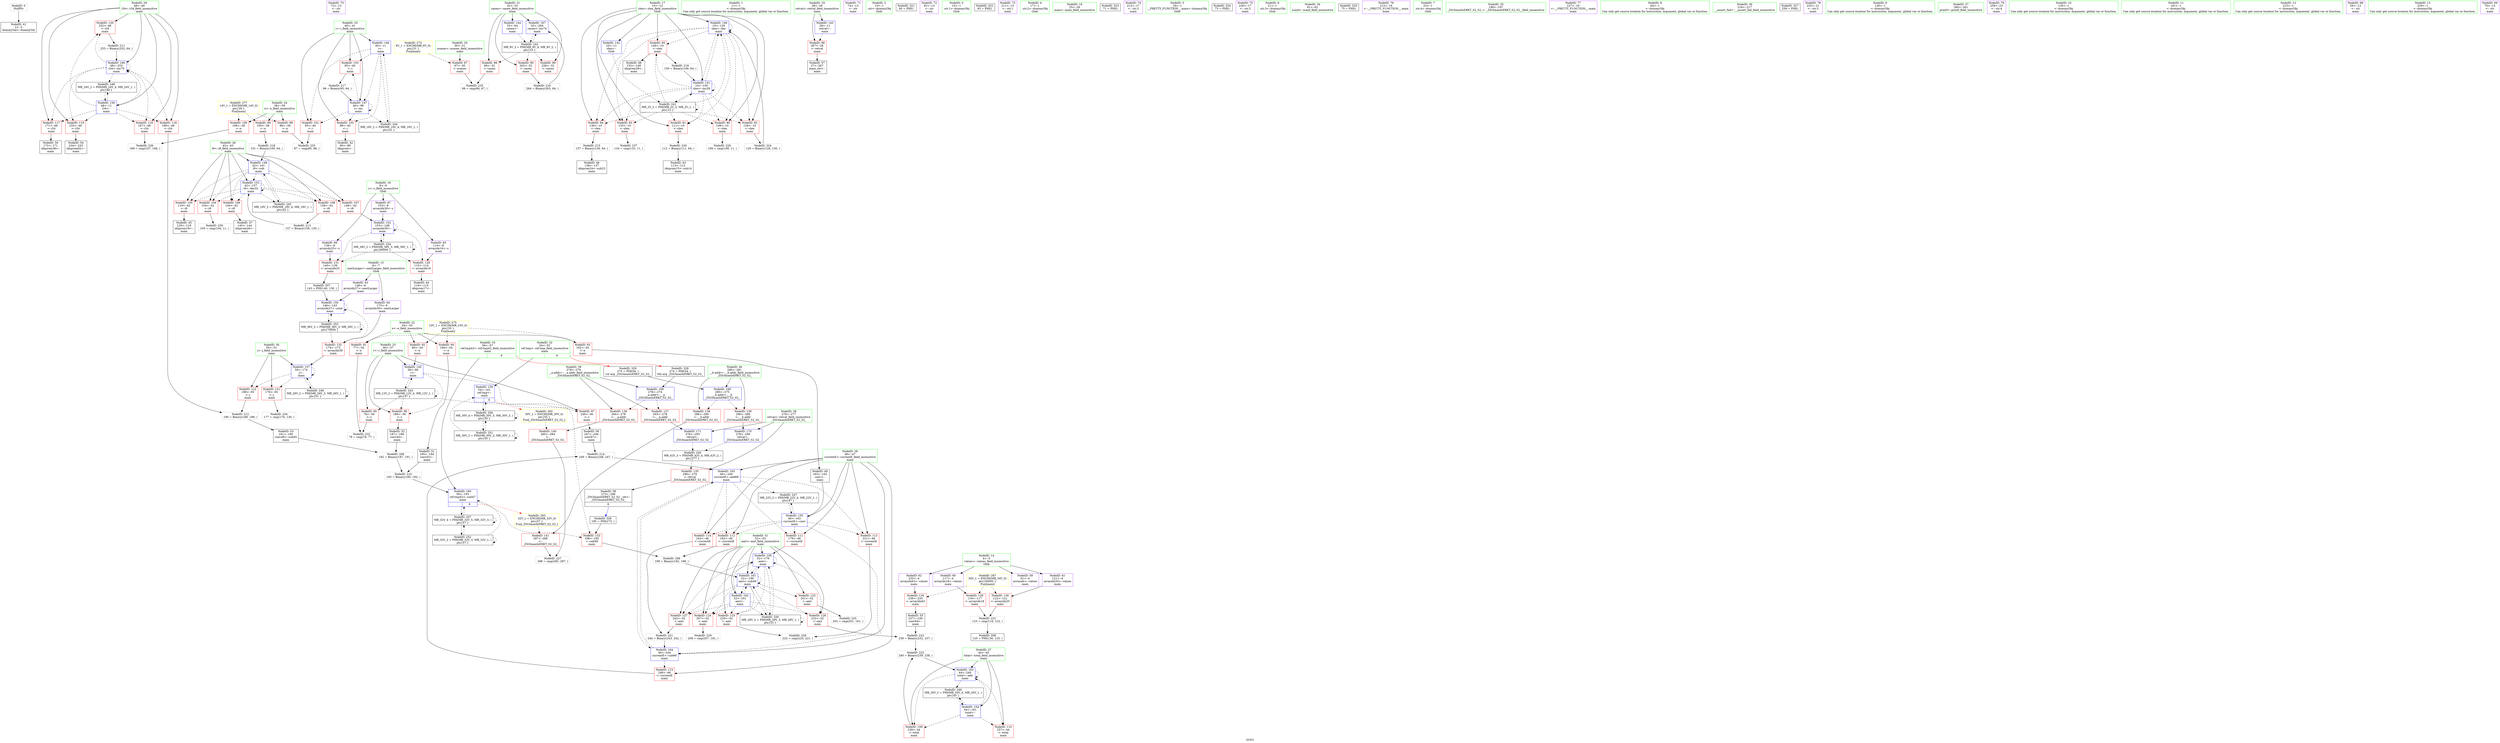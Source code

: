 digraph "SVFG" {
	label="SVFG";

	Node0x55c5173f05b0 [shape=record,color=grey,label="{NodeID: 0\nNullPtr}"];
	Node0x55c5173f05b0 -> Node0x55c517414210[style=solid];
	Node0x55c5174148c0 [shape=record,color=red,label="{NodeID: 97\n246\<--36\n\<--r\nmain\n}"];
	Node0x55c5174148c0 -> Node0x55c517415e90[style=solid];
	Node0x55c5173f3ed0 [shape=record,color=green,label="{NodeID: 14\n4\<--5\nvalues\<--values_field_insensitive\nGlob }"];
	Node0x55c5173f3ed0 -> Node0x55c517416100[style=solid];
	Node0x55c5173f3ed0 -> Node0x55c5174161d0[style=solid];
	Node0x55c5173f3ed0 -> Node0x55c5174162a0[style=solid];
	Node0x55c5173f3ed0 -> Node0x55c517416370[style=solid];
	Node0x55c517436b40 [shape=record,color=yellow,style=double,label="{NodeID: 277\n14V_1 = ENCHI(MR_14V_0)\npts\{39 \}\nFun[main]}"];
	Node0x55c517436b40 -> Node0x55c517414990[style=dashed];
	Node0x55c517436b40 -> Node0x55c517414a60[style=dashed];
	Node0x55c517436b40 -> Node0x55c517414b30[style=dashed];
	Node0x55c517415420 [shape=record,color=red,label="{NodeID: 111\n179\<--46\n\<--currentE\nmain\n}"];
	Node0x55c517415420 -> Node0x55c51741c1c0[style=solid];
	Node0x55c517413790 [shape=record,color=green,label="{NodeID: 28\n46\<--47\ncurrentE\<--currentE_field_insensitive\nmain\n}"];
	Node0x55c517413790 -> Node0x55c517415420[style=solid];
	Node0x55c517413790 -> Node0x55c5174154f0[style=solid];
	Node0x55c517413790 -> Node0x55c5174155c0[style=solid];
	Node0x55c517413790 -> Node0x55c517415690[style=solid];
	Node0x55c517413790 -> Node0x55c517415760[style=solid];
	Node0x55c517413790 -> Node0x55c51741bf50[style=solid];
	Node0x55c517413790 -> Node0x55c51741c6a0[style=solid];
	Node0x55c517413790 -> Node0x55c51741c770[style=solid];
	Node0x55c5174206e0 [shape=record,color=grey,label="{NodeID: 208\n199 = Binary(182, 198, )\n}"];
	Node0x55c5174206e0 -> Node0x55c51741c430[style=solid];
	Node0x55c51741a6c0 [shape=record,color=red,label="{NodeID: 125\n220\<--52\n\<--amt\nmain\n}"];
	Node0x55c51741a6c0 -> Node0x55c5174224e0[style=solid];
	Node0x55c517414310 [shape=record,color=black,label="{NodeID: 42\n90\<--89\nidxprom\<--\nmain\n}"];
	Node0x55c517421be0 [shape=record,color=grey,label="{NodeID: 222\n240 = Binary(239, 238, )\n}"];
	Node0x55c517421be0 -> Node0x55c51741c5d0[style=solid];
	Node0x55c51741b220 [shape=record,color=red,label="{NodeID: 139\n290\<--280\n\<--__b.addr\n_ZSt3maxIxERKT_S2_S2_\n}"];
	Node0x55c51741b220 -> Node0x55c51741cb80[style=solid];
	Node0x55c517415e90 [shape=record,color=black,label="{NodeID: 56\n247\<--246\nconv67\<--\nmain\n}"];
	Node0x55c517415e90 -> Node0x55c517420fe0[style=solid];
	Node0x55c5174230e0 [shape=record,color=grey,label="{NodeID: 236\n169 = cmp(167, 168, )\n}"];
	Node0x55c51741bdb0 [shape=record,color=blue,label="{NodeID: 153\n42\<--157\ni9\<--dec32\nmain\n}"];
	Node0x55c51741bdb0 -> Node0x55c517414e70[style=dashed];
	Node0x55c51741bdb0 -> Node0x55c517414f40[style=dashed];
	Node0x55c51741bdb0 -> Node0x55c517415010[style=dashed];
	Node0x55c51741bdb0 -> Node0x55c5174150e0[style=dashed];
	Node0x55c51741bdb0 -> Node0x55c5174151b0[style=dashed];
	Node0x55c51741bdb0 -> Node0x55c51741bdb0[style=dashed];
	Node0x55c51741bdb0 -> Node0x55c51742d5c0[style=dashed];
	Node0x55c5174169f0 [shape=record,color=purple,label="{NodeID: 70\n72\<--13\n\<--.str\nmain\n}"];
	Node0x55c51742eec0 [shape=record,color=black,label="{NodeID: 250\nMR_28V_2 = PHI(MR_28V_3, MR_28V_1, )\npts\{53 \}\n}"];
	Node0x55c51742eec0 -> Node0x55c51741c1c0[style=dashed];
	Node0x55c51742eec0 -> Node0x55c51741c430[style=dashed];
	Node0x55c51742eec0 -> Node0x55c51742eec0[style=dashed];
	Node0x55c51741c910 [shape=record,color=blue,label="{NodeID: 167\n32\<--264\ncasen\<--inc74\nmain\n}"];
	Node0x55c51741c910 -> Node0x55c51742c6c0[style=dashed];
	Node0x55c517417550 [shape=record,color=red,label="{NodeID: 84\n136\<--10\n\<--slen\nmain\n}"];
	Node0x55c517417550 -> Node0x55c517421160[style=solid];
	Node0x55c5173f34f0 [shape=record,color=green,label="{NodeID: 1\n11\<--1\n\<--dummyObj\nCan only get source location for instruction, argument, global var or function.}"];
	Node0x55c517414990 [shape=record,color=red,label="{NodeID: 98\n86\<--38\n\<--n\nmain\n}"];
	Node0x55c517414990 -> Node0x55c517422c60[style=solid];
	Node0x55c5173f3fd0 [shape=record,color=green,label="{NodeID: 15\n6\<--7\nnextLarger\<--nextLarger_field_insensitive\nGlob }"];
	Node0x55c5173f3fd0 -> Node0x55c517416440[style=solid];
	Node0x55c5173f3fd0 -> Node0x55c517416510[style=solid];
	Node0x55c5174154f0 [shape=record,color=red,label="{NodeID: 112\n182\<--46\n\<--currentE\nmain\n}"];
	Node0x55c5174154f0 -> Node0x55c5174206e0[style=solid];
	Node0x55c517413820 [shape=record,color=green,label="{NodeID: 29\n48\<--49\ni34\<--i34_field_insensitive\nmain\n}"];
	Node0x55c517413820 -> Node0x55c517419f70[style=solid];
	Node0x55c517413820 -> Node0x55c51741a040[style=solid];
	Node0x55c517413820 -> Node0x55c51741a110[style=solid];
	Node0x55c517413820 -> Node0x55c51741a1e0[style=solid];
	Node0x55c517413820 -> Node0x55c51741a2b0[style=solid];
	Node0x55c517413820 -> Node0x55c51741c020[style=solid];
	Node0x55c517413820 -> Node0x55c51741c840[style=solid];
	Node0x55c517437890 [shape=record,color=yellow,style=double,label="{NodeID: 292\n30V_1 = ENCHI(MR_30V_0)\npts\{55 \}\nFun[_ZSt3maxIxERKT_S2_S2_]}"];
	Node0x55c517437890 -> Node0x55c51741b2f0[style=dashed];
	Node0x55c517420860 [shape=record,color=grey,label="{NodeID: 209\n192 = Binary(187, 191, )\n}"];
	Node0x55c517420860 -> Node0x55c5174209e0[style=solid];
	Node0x55c51741a790 [shape=record,color=red,label="{NodeID: 126\n232\<--52\n\<--amt\nmain\n}"];
	Node0x55c51741a790 -> Node0x55c517421d60[style=solid];
	Node0x55c5174143e0 [shape=record,color=black,label="{NodeID: 43\n113\<--112\nidxprom15\<--sub14\nmain\n}"];
	Node0x55c517421d60 [shape=record,color=grey,label="{NodeID: 223\n238 = Binary(232, 237, )\n}"];
	Node0x55c517421d60 -> Node0x55c517421be0[style=solid];
	Node0x55c51741b2f0 [shape=record,color=red,label="{NodeID: 140\n285\<--284\n\<--\n_ZSt3maxIxERKT_S2_S2_\n}"];
	Node0x55c51741b2f0 -> Node0x55c517422360[style=solid];
	Node0x55c517415f60 [shape=record,color=black,label="{NodeID: 57\n27\<--267\nmain_ret\<--\nmain\n}"];
	Node0x55c517423260 [shape=record,color=grey,label="{NodeID: 237\n134 = cmp(133, 11, )\n}"];
	Node0x55c51741be80 [shape=record,color=blue,label="{NodeID: 154\n44\<--161\ntotal\<--\nmain\n}"];
	Node0x55c51741be80 -> Node0x55c517415280[style=dashed];
	Node0x55c51741be80 -> Node0x55c517415350[style=dashed];
	Node0x55c51741be80 -> Node0x55c51741c5d0[style=dashed];
	Node0x55c51741be80 -> Node0x55c51742dac0[style=dashed];
	Node0x55c517416ac0 [shape=record,color=purple,label="{NodeID: 71\n74\<--13\n\<--.str\nmain\n}"];
	Node0x55c51742f3c0 [shape=record,color=black,label="{NodeID: 251\nMR_30V_2 = PHI(MR_30V_3, MR_30V_1, )\npts\{55 \}\n}"];
	Node0x55c51742f3c0 -> Node0x55c51741c290[style=dashed];
	Node0x55c51742f3c0 -> Node0x55c51742f3c0[style=dashed];
	Node0x55c51742f3c0 -> Node0x55c517430cc0[style=dashed];
	Node0x55c51741c9e0 [shape=record,color=blue,label="{NodeID: 168\n278\<--274\n__a.addr\<--__a\n_ZSt3maxIxERKT_S2_S2_\n}"];
	Node0x55c51741c9e0 -> Node0x55c51741afb0[style=dashed];
	Node0x55c51741c9e0 -> Node0x55c51741b080[style=dashed];
	Node0x55c517417620 [shape=record,color=red,label="{NodeID: 85\n149\<--10\n\<--slen\nmain\n}"];
	Node0x55c517417620 -> Node0x55c517415810[style=solid];
	Node0x55c517417620 -> Node0x55c517421760[style=solid];
	Node0x55c5173f54a0 [shape=record,color=green,label="{NodeID: 2\n13\<--1\n.str\<--dummyObj\nGlob }"];
	Node0x55c517414a60 [shape=record,color=red,label="{NodeID: 99\n100\<--38\n\<--n\nmain\n}"];
	Node0x55c517414a60 -> Node0x55c5174215e0[style=solid];
	Node0x55c5173f40d0 [shape=record,color=green,label="{NodeID: 16\n8\<--9\ns\<--s_field_insensitive\nGlob }"];
	Node0x55c5173f40d0 -> Node0x55c5174165e0[style=solid];
	Node0x55c5173f40d0 -> Node0x55c5174166b0[style=solid];
	Node0x55c5173f40d0 -> Node0x55c517416780[style=solid];
	Node0x55c5174155c0 [shape=record,color=red,label="{NodeID: 113\n221\<--46\n\<--currentE\nmain\n}"];
	Node0x55c5174155c0 -> Node0x55c5174224e0[style=solid];
	Node0x55c5174138f0 [shape=record,color=green,label="{NodeID: 30\n50\<--51\nj\<--j_field_insensitive\nmain\n}"];
	Node0x55c5174138f0 -> Node0x55c51741a380[style=solid];
	Node0x55c5174138f0 -> Node0x55c51741a450[style=solid];
	Node0x55c5174138f0 -> Node0x55c51741c0f0[style=solid];
	Node0x55c517437970 [shape=record,color=yellow,style=double,label="{NodeID: 293\n32V_1 = ENCHI(MR_32V_0)\npts\{57 \}\nFun[_ZSt3maxIxERKT_S2_S2_]}"];
	Node0x55c517437970 -> Node0x55c51741b3c0[style=dashed];
	Node0x55c5174209e0 [shape=record,color=grey,label="{NodeID: 210\n193 = Binary(185, 192, )\n}"];
	Node0x55c5174209e0 -> Node0x55c51741c360[style=solid];
	Node0x55c51741a860 [shape=record,color=red,label="{NodeID: 127\n242\<--52\n\<--amt\nmain\n}"];
	Node0x55c51741a860 -> Node0x55c517421a60[style=solid];
	Node0x55c5174144b0 [shape=record,color=black,label="{NodeID: 44\n116\<--115\nidxprom17\<--\nmain\n}"];
	Node0x55c517421ee0 [shape=record,color=grey,label="{NodeID: 224\n129 = Binary(128, 130, )\n}"];
	Node0x55c517421ee0 -> Node0x55c51741ba70[style=solid];
	Node0x55c51741b3c0 [shape=record,color=red,label="{NodeID: 141\n287\<--286\n\<--\n_ZSt3maxIxERKT_S2_S2_\n}"];
	Node0x55c51741b3c0 -> Node0x55c517422360[style=solid];
	Node0x55c517416030 [shape=record,color=black,label="{NodeID: 58\n273\<--296\n_ZSt3maxIxERKT_S2_S2__ret\<--\n_ZSt3maxIxERKT_S2_S2_\n|{<s0>6}}"];
	Node0x55c517416030:s0 -> Node0x55c517447eb0[style=solid,color=blue];
	Node0x55c5174479b0 [shape=record,color=black,label="{NodeID: 321\n60 = PHI()\n}"];
	Node0x55c51741bf50 [shape=record,color=blue,label="{NodeID: 155\n46\<--163\ncurrentE\<--conv\nmain\n}"];
	Node0x55c51741bf50 -> Node0x55c517415420[style=dashed];
	Node0x55c51741bf50 -> Node0x55c5174154f0[style=dashed];
	Node0x55c51741bf50 -> Node0x55c5174155c0[style=dashed];
	Node0x55c51741bf50 -> Node0x55c517415690[style=dashed];
	Node0x55c51741bf50 -> Node0x55c51741c6a0[style=dashed];
	Node0x55c51741bf50 -> Node0x55c51742dfc0[style=dashed];
	Node0x55c517416b90 [shape=record,color=purple,label="{NodeID: 72\n92\<--13\n\<--.str\nmain\n}"];
	Node0x55c51742f8c0 [shape=record,color=black,label="{NodeID: 252\nMR_32V_2 = PHI(MR_32V_3, MR_32V_1, )\npts\{57 \}\n}"];
	Node0x55c51742f8c0 -> Node0x55c51741c360[style=dashed];
	Node0x55c51742f8c0 -> Node0x55c51742f8c0[style=dashed];
	Node0x55c51742f8c0 -> Node0x55c5174319d0[style=dashed];
	Node0x55c51741cab0 [shape=record,color=blue,label="{NodeID: 169\n280\<--275\n__b.addr\<--__b\n_ZSt3maxIxERKT_S2_S2_\n}"];
	Node0x55c51741cab0 -> Node0x55c51741b150[style=dashed];
	Node0x55c51741cab0 -> Node0x55c51741b220[style=dashed];
	Node0x55c5174176f0 [shape=record,color=red,label="{NodeID: 86\n267\<--28\n\<--retval\nmain\n}"];
	Node0x55c5174176f0 -> Node0x55c517415f60[style=solid];
	Node0x55c5173f0cd0 [shape=record,color=green,label="{NodeID: 3\n15\<--1\n.str.1\<--dummyObj\nGlob }"];
	Node0x55c517414b30 [shape=record,color=red,label="{NodeID: 100\n168\<--38\n\<--n\nmain\n}"];
	Node0x55c517414b30 -> Node0x55c5174230e0[style=solid];
	Node0x55c5173f50e0 [shape=record,color=green,label="{NodeID: 17\n10\<--12\nslen\<--slen_field_insensitive\nGlob }"];
	Node0x55c5173f50e0 -> Node0x55c517417210[style=solid];
	Node0x55c5173f50e0 -> Node0x55c5174172e0[style=solid];
	Node0x55c5173f50e0 -> Node0x55c5174173b0[style=solid];
	Node0x55c5173f50e0 -> Node0x55c517417480[style=solid];
	Node0x55c5173f50e0 -> Node0x55c517417550[style=solid];
	Node0x55c5173f50e0 -> Node0x55c517417620[style=solid];
	Node0x55c5173f50e0 -> Node0x55c51741b490[style=solid];
	Node0x55c5173f50e0 -> Node0x55c51741ba70[style=solid];
	Node0x55c5173f50e0 -> Node0x55c51741bc10[style=solid];
	Node0x55c517415690 [shape=record,color=red,label="{NodeID: 114\n243\<--46\n\<--currentE\nmain\n}"];
	Node0x55c517415690 -> Node0x55c517421a60[style=solid];
	Node0x55c5174139c0 [shape=record,color=green,label="{NodeID: 31\n52\<--53\namt\<--amt_field_insensitive\nmain\n}"];
	Node0x55c5174139c0 -> Node0x55c51741a520[style=solid];
	Node0x55c5174139c0 -> Node0x55c51741a5f0[style=solid];
	Node0x55c5174139c0 -> Node0x55c51741a6c0[style=solid];
	Node0x55c5174139c0 -> Node0x55c51741a790[style=solid];
	Node0x55c5174139c0 -> Node0x55c51741a860[style=solid];
	Node0x55c5174139c0 -> Node0x55c51741c1c0[style=solid];
	Node0x55c5174139c0 -> Node0x55c51741c430[style=solid];
	Node0x55c5174139c0 -> Node0x55c51741c500[style=solid];
	Node0x55c517420b60 [shape=record,color=grey,label="{NodeID: 211\n253 = Binary(252, 64, )\n}"];
	Node0x55c517420b60 -> Node0x55c51741c840[style=solid];
	Node0x55c51741a930 [shape=record,color=red,label="{NodeID: 128\n115\<--114\n\<--arrayidx16\nmain\n}"];
	Node0x55c51741a930 -> Node0x55c5174144b0[style=solid];
	Node0x55c517414580 [shape=record,color=black,label="{NodeID: 45\n120\<--119\nidxprom19\<--\nmain\n}"];
	Node0x55c517422060 [shape=record,color=grey,label="{NodeID: 225\n202 = cmp(201, 161, )\n}"];
	Node0x55c51741b490 [shape=record,color=blue,label="{NodeID: 142\n10\<--11\nslen\<--\nGlob }"];
	Node0x55c51741b490 -> Node0x55c51742c1c0[style=dashed];
	Node0x55c517416100 [shape=record,color=purple,label="{NodeID: 59\n91\<--4\narrayidx\<--values\nmain\n}"];
	Node0x55c517447ab0 [shape=record,color=black,label="{NodeID: 322\n93 = PHI()\n}"];
	Node0x55c51741c020 [shape=record,color=blue,label="{NodeID: 156\n48\<--11\ni34\<--\nmain\n}"];
	Node0x55c51741c020 -> Node0x55c517419f70[style=dashed];
	Node0x55c51741c020 -> Node0x55c51741a040[style=dashed];
	Node0x55c51741c020 -> Node0x55c51741a110[style=dashed];
	Node0x55c51741c020 -> Node0x55c51741a1e0[style=dashed];
	Node0x55c51741c020 -> Node0x55c51741a2b0[style=dashed];
	Node0x55c51741c020 -> Node0x55c51741c840[style=dashed];
	Node0x55c51741c020 -> Node0x55c51742e4c0[style=dashed];
	Node0x55c517416c60 [shape=record,color=purple,label="{NodeID: 73\n211\<--15\n\<--.str.1\nmain\n}"];
	Node0x55c51742fdc0 [shape=record,color=black,label="{NodeID: 253\nMR_36V_2 = PHI(MR_36V_3, MR_36V_1, )\npts\{70000 \}\n}"];
	Node0x55c51742fdc0 -> Node0x55c51741ac70[style=dashed];
	Node0x55c51742fdc0 -> Node0x55c51741bb40[style=dashed];
	Node0x55c51742fdc0 -> Node0x55c51742fdc0[style=dashed];
	Node0x55c51741cb80 [shape=record,color=blue,label="{NodeID: 170\n276\<--290\nretval\<--\n_ZSt3maxIxERKT_S2_S2_\n}"];
	Node0x55c51741cb80 -> Node0x55c51742bcc0[style=dashed];
	Node0x55c5174177c0 [shape=record,color=red,label="{NodeID: 87\n67\<--30\n\<--ncases\nmain\n}"];
	Node0x55c5174177c0 -> Node0x55c517422f60[style=solid];
	Node0x55c5173f0d60 [shape=record,color=green,label="{NodeID: 4\n17\<--1\n.str.2\<--dummyObj\nGlob }"];
	Node0x55c517414c00 [shape=record,color=red,label="{NodeID: 101\n85\<--40\n\<--i\nmain\n}"];
	Node0x55c517414c00 -> Node0x55c517422c60[style=solid];
	Node0x55c5173f51e0 [shape=record,color=green,label="{NodeID: 18\n25\<--26\nmain\<--main_field_insensitive\n}"];
	Node0x55c517415760 [shape=record,color=red,label="{NodeID: 115\n248\<--46\n\<--currentE\nmain\n}"];
	Node0x55c517415760 -> Node0x55c517420fe0[style=solid];
	Node0x55c517413a90 [shape=record,color=green,label="{NodeID: 32\n54\<--55\nref.tmp\<--ref.tmp_field_insensitive\nmain\n|{|<s1>6}}"];
	Node0x55c517413a90 -> Node0x55c51741c290[style=solid];
	Node0x55c517413a90:s1 -> Node0x55c517448170[style=solid,color=red];
	Node0x55c517420ce0 [shape=record,color=grey,label="{NodeID: 212\n190 = Binary(188, 189, )\n}"];
	Node0x55c517420ce0 -> Node0x55c517415c20[style=solid];
	Node0x55c51741aa00 [shape=record,color=red,label="{NodeID: 129\n118\<--117\n\<--arrayidx18\nmain\n}"];
	Node0x55c51741aa00 -> Node0x55c517422960[style=solid];
	Node0x55c517414650 [shape=record,color=black,label="{NodeID: 46\n138\<--137\nidxprom24\<--sub23\nmain\n}"];
	Node0x55c5174221e0 [shape=record,color=grey,label="{NodeID: 226\n109 = cmp(108, 11, )\n}"];
	Node0x55c51741b590 [shape=record,color=blue,label="{NodeID: 143\n28\<--11\nretval\<--\nmain\n}"];
	Node0x55c51741b590 -> Node0x55c5174176f0[style=dashed];
	Node0x55c5174161d0 [shape=record,color=purple,label="{NodeID: 60\n117\<--4\narrayidx18\<--values\nmain\n}"];
	Node0x55c5174161d0 -> Node0x55c51741aa00[style=solid];
	Node0x55c517447bb0 [shape=record,color=black,label="{NodeID: 323\n71 = PHI()\n}"];
	Node0x55c51742bcc0 [shape=record,color=black,label="{NodeID: 240\nMR_42V_3 = PHI(MR_42V_4, MR_42V_2, )\npts\{277 \}\n}"];
	Node0x55c51742bcc0 -> Node0x55c51741aee0[style=dashed];
	Node0x55c51741c0f0 [shape=record,color=blue,label="{NodeID: 157\n50\<--174\nj\<--\nmain\n}"];
	Node0x55c51741c0f0 -> Node0x55c51741a380[style=dashed];
	Node0x55c51741c0f0 -> Node0x55c51741a450[style=dashed];
	Node0x55c51741c0f0 -> Node0x55c51741c0f0[style=dashed];
	Node0x55c51741c0f0 -> Node0x55c51742e9c0[style=dashed];
	Node0x55c517416d30 [shape=record,color=purple,label="{NodeID: 74\n212\<--17\n\<--.str.2\nmain\n}"];
	Node0x55c5174302c0 [shape=record,color=black,label="{NodeID: 254\nMR_38V_2 = PHI(MR_38V_3, MR_38V_1, )\npts\{90000 \}\n}"];
	Node0x55c5174302c0 -> Node0x55c51741a930[style=dashed];
	Node0x55c5174302c0 -> Node0x55c51741aba0[style=dashed];
	Node0x55c5174302c0 -> Node0x55c51741bce0[style=dashed];
	Node0x55c5174302c0 -> Node0x55c5174302c0[style=dashed];
	Node0x55c51741cc50 [shape=record,color=blue,label="{NodeID: 171\n276\<--293\nretval\<--\n_ZSt3maxIxERKT_S2_S2_\n}"];
	Node0x55c51741cc50 -> Node0x55c51742bcc0[style=dashed];
	Node0x55c517417890 [shape=record,color=red,label="{NodeID: 88\n66\<--32\n\<--casen\nmain\n}"];
	Node0x55c517417890 -> Node0x55c517422f60[style=solid];
	Node0x55c5173f0df0 [shape=record,color=green,label="{NodeID: 5\n19\<--1\n__PRETTY_FUNCTION__.main\<--dummyObj\nGlob }"];
	Node0x55c517414cd0 [shape=record,color=red,label="{NodeID: 102\n89\<--40\n\<--i\nmain\n}"];
	Node0x55c517414cd0 -> Node0x55c517414310[style=solid];
	Node0x55c5173f52e0 [shape=record,color=green,label="{NodeID: 19\n28\<--29\nretval\<--retval_field_insensitive\nmain\n}"];
	Node0x55c5173f52e0 -> Node0x55c5174176f0[style=solid];
	Node0x55c5173f52e0 -> Node0x55c51741b590[style=solid];
	Node0x55c517419f70 [shape=record,color=red,label="{NodeID: 116\n167\<--48\n\<--i34\nmain\n}"];
	Node0x55c517419f70 -> Node0x55c5174230e0[style=solid];
	Node0x55c517413b60 [shape=record,color=green,label="{NodeID: 33\n56\<--57\nref.tmp42\<--ref.tmp42_field_insensitive\nmain\n|{|<s1>6}}"];
	Node0x55c517413b60 -> Node0x55c51741c360[style=solid];
	Node0x55c517413b60:s1 -> Node0x55c5174482a0[style=solid,color=red];
	Node0x55c517420e60 [shape=record,color=grey,label="{NodeID: 213\n157 = Binary(156, 130, )\n}"];
	Node0x55c517420e60 -> Node0x55c51741bdb0[style=solid];
	Node0x55c51741aad0 [shape=record,color=red,label="{NodeID: 130\n122\<--121\n\<--arrayidx20\nmain\n}"];
	Node0x55c51741aad0 -> Node0x55c517422960[style=solid];
	Node0x55c517414720 [shape=record,color=black,label="{NodeID: 47\n145\<--144\nidxprom26\<--\nmain\n}"];
	Node0x55c517422360 [shape=record,color=grey,label="{NodeID: 227\n288 = cmp(285, 287, )\n}"];
	Node0x55c51741b660 [shape=record,color=blue,label="{NodeID: 144\n32\<--64\ncasen\<--\nmain\n}"];
	Node0x55c51741b660 -> Node0x55c51742c6c0[style=dashed];
	Node0x55c5174162a0 [shape=record,color=purple,label="{NodeID: 61\n121\<--4\narrayidx20\<--values\nmain\n}"];
	Node0x55c5174162a0 -> Node0x55c51741aad0[style=solid];
	Node0x55c517447cb0 [shape=record,color=black,label="{NodeID: 324\n73 = PHI()\n}"];
	Node0x55c51742c1c0 [shape=record,color=black,label="{NodeID: 241\nMR_2V_2 = PHI(MR_2V_3, MR_2V_1, )\npts\{12 \}\n}"];
	Node0x55c51742c1c0 -> Node0x55c517417210[style=dashed];
	Node0x55c51742c1c0 -> Node0x55c5174172e0[style=dashed];
	Node0x55c51742c1c0 -> Node0x55c5174173b0[style=dashed];
	Node0x55c51742c1c0 -> Node0x55c517417480[style=dashed];
	Node0x55c51742c1c0 -> Node0x55c517417550[style=dashed];
	Node0x55c51742c1c0 -> Node0x55c517417620[style=dashed];
	Node0x55c51742c1c0 -> Node0x55c51741ba70[style=dashed];
	Node0x55c51742c1c0 -> Node0x55c51741bc10[style=dashed];
	Node0x55c51742c1c0 -> Node0x55c51742c1c0[style=dashed];
	Node0x55c51741c1c0 [shape=record,color=blue,label="{NodeID: 158\n52\<--179\namt\<--\nmain\n}"];
	Node0x55c51741c1c0 -> Node0x55c51741a5f0[style=dashed];
	Node0x55c51741c1c0 -> Node0x55c51741a6c0[style=dashed];
	Node0x55c51741c1c0 -> Node0x55c51741a790[style=dashed];
	Node0x55c51741c1c0 -> Node0x55c51741a860[style=dashed];
	Node0x55c51741c1c0 -> Node0x55c51741c1c0[style=dashed];
	Node0x55c51741c1c0 -> Node0x55c51741c430[style=dashed];
	Node0x55c51741c1c0 -> Node0x55c51742eec0[style=dashed];
	Node0x55c517416e00 [shape=record,color=purple,label="{NodeID: 75\n226\<--17\n\<--.str.2\nmain\n}"];
	Node0x55c517417960 [shape=record,color=red,label="{NodeID: 89\n256\<--32\n\<--casen\nmain\n}"];
	Node0x55c5173f0e80 [shape=record,color=green,label="{NodeID: 6\n21\<--1\n.str.3\<--dummyObj\nGlob }"];
	Node0x55c517414da0 [shape=record,color=red,label="{NodeID: 103\n95\<--40\n\<--i\nmain\n}"];
	Node0x55c517414da0 -> Node0x55c517421460[style=solid];
	Node0x55c5173f53b0 [shape=record,color=green,label="{NodeID: 20\n30\<--31\nncases\<--ncases_field_insensitive\nmain\n}"];
	Node0x55c5173f53b0 -> Node0x55c5174177c0[style=solid];
	Node0x55c51741a040 [shape=record,color=red,label="{NodeID: 117\n171\<--48\n\<--i34\nmain\n}"];
	Node0x55c51741a040 -> Node0x55c5174159b0[style=solid];
	Node0x55c517413c30 [shape=record,color=green,label="{NodeID: 34\n61\<--62\nscanf\<--scanf_field_insensitive\n}"];
	Node0x55c517420fe0 [shape=record,color=grey,label="{NodeID: 214\n249 = Binary(248, 247, )\n}"];
	Node0x55c517420fe0 -> Node0x55c51741c770[style=solid];
	Node0x55c51741aba0 [shape=record,color=red,label="{NodeID: 131\n140\<--139\n\<--arrayidx25\nmain\n}"];
	Node0x55c51741aba0 -> Node0x55c517420140[style=solid];
	Node0x55c517415810 [shape=record,color=black,label="{NodeID: 48\n152\<--149\nidxprom29\<--\nmain\n}"];
	Node0x55c5174224e0 [shape=record,color=grey,label="{NodeID: 228\n222 = cmp(220, 221, )\n}"];
	Node0x55c51741b730 [shape=record,color=blue,label="{NodeID: 145\n36\<--80\nr\<--\nmain\n}"];
	Node0x55c51741b730 -> Node0x55c5174147f0[style=dashed];
	Node0x55c51741b730 -> Node0x55c5174148c0[style=dashed];
	Node0x55c51741b730 -> Node0x55c51742cbc0[style=dashed];
	Node0x55c517416370 [shape=record,color=purple,label="{NodeID: 62\n235\<--4\narrayidx63\<--values\nmain\n}"];
	Node0x55c517416370 -> Node0x55c51741ae10[style=solid];
	Node0x55c517447db0 [shape=record,color=black,label="{NodeID: 325\n75 = PHI()\n}"];
	Node0x55c51742c6c0 [shape=record,color=black,label="{NodeID: 242\nMR_8V_3 = PHI(MR_8V_4, MR_8V_2, )\npts\{33 \}\n}"];
	Node0x55c51742c6c0 -> Node0x55c517417890[style=dashed];
	Node0x55c51742c6c0 -> Node0x55c517417960[style=dashed];
	Node0x55c51742c6c0 -> Node0x55c517417a30[style=dashed];
	Node0x55c51742c6c0 -> Node0x55c51741c910[style=dashed];
	Node0x55c51741c290 [shape=record,color=blue,label="{NodeID: 159\n54\<--161\nref.tmp\<--\nmain\n|{|<s2>6}}"];
	Node0x55c51741c290 -> Node0x55c51741ad40[style=dashed];
	Node0x55c51741c290 -> Node0x55c517430cc0[style=dashed];
	Node0x55c51741c290:s2 -> Node0x55c517437890[style=dashed,color=red];
	Node0x55c517416ed0 [shape=record,color=purple,label="{NodeID: 76\n213\<--19\n\<--__PRETTY_FUNCTION__.main\nmain\n}"];
	Node0x55c517430cc0 [shape=record,color=black,label="{NodeID: 256\nMR_30V_4 = PHI(MR_30V_5, MR_30V_3, )\npts\{55 \}\n}"];
	Node0x55c517430cc0 -> Node0x55c51741c290[style=dashed];
	Node0x55c517430cc0 -> Node0x55c51742f3c0[style=dashed];
	Node0x55c517430cc0 -> Node0x55c517430cc0[style=dashed];
	Node0x55c517417a30 [shape=record,color=red,label="{NodeID: 90\n263\<--32\n\<--casen\nmain\n}"];
	Node0x55c517417a30 -> Node0x55c5174212e0[style=solid];
	Node0x55c5173f3640 [shape=record,color=green,label="{NodeID: 7\n23\<--1\n.str.4\<--dummyObj\nGlob }"];
	Node0x55c517414e70 [shape=record,color=red,label="{NodeID: 104\n104\<--42\n\<--i9\nmain\n}"];
	Node0x55c517414e70 -> Node0x55c5174227e0[style=solid];
	Node0x55c5174133a0 [shape=record,color=green,label="{NodeID: 21\n32\<--33\ncasen\<--casen_field_insensitive\nmain\n}"];
	Node0x55c5174133a0 -> Node0x55c517417890[style=solid];
	Node0x55c5174133a0 -> Node0x55c517417960[style=solid];
	Node0x55c5174133a0 -> Node0x55c517417a30[style=solid];
	Node0x55c5174133a0 -> Node0x55c51741b660[style=solid];
	Node0x55c5174133a0 -> Node0x55c51741c910[style=solid];
	Node0x55c51741a110 [shape=record,color=red,label="{NodeID: 118\n189\<--48\n\<--i34\nmain\n}"];
	Node0x55c51741a110 -> Node0x55c517420ce0[style=solid];
	Node0x55c517413d00 [shape=record,color=green,label="{NodeID: 35\n196\<--197\n_ZSt3maxIxERKT_S2_S2_\<--_ZSt3maxIxERKT_S2_S2__field_insensitive\n}"];
	Node0x55c517421160 [shape=record,color=grey,label="{NodeID: 215\n137 = Binary(136, 64, )\n}"];
	Node0x55c517421160 -> Node0x55c517414650[style=solid];
	Node0x55c51741ac70 [shape=record,color=red,label="{NodeID: 132\n174\<--173\n\<--arrayidx39\nmain\n}"];
	Node0x55c51741ac70 -> Node0x55c51741c0f0[style=solid];
	Node0x55c5174158e0 [shape=record,color=black,label="{NodeID: 49\n163\<--162\nconv\<--\nmain\n}"];
	Node0x55c5174158e0 -> Node0x55c51741bf50[style=solid];
	Node0x55c517422660 [shape=record,color=grey,label="{NodeID: 229\n208 = cmp(207, 161, )\n}"];
	Node0x55c51741b800 [shape=record,color=blue,label="{NodeID: 146\n40\<--11\ni\<--\nmain\n}"];
	Node0x55c51741b800 -> Node0x55c517414c00[style=dashed];
	Node0x55c51741b800 -> Node0x55c517414cd0[style=dashed];
	Node0x55c51741b800 -> Node0x55c517414da0[style=dashed];
	Node0x55c51741b800 -> Node0x55c51741b8d0[style=dashed];
	Node0x55c51741b800 -> Node0x55c51742d0c0[style=dashed];
	Node0x55c517416440 [shape=record,color=purple,label="{NodeID: 63\n146\<--6\narrayidx27\<--nextLarger\nmain\n}"];
	Node0x55c517416440 -> Node0x55c51741bb40[style=solid];
	Node0x55c517447eb0 [shape=record,color=black,label="{NodeID: 326\n195 = PHI(273, )\n}"];
	Node0x55c517447eb0 -> Node0x55c51741ad40[style=solid];
	Node0x55c51742cbc0 [shape=record,color=black,label="{NodeID: 243\nMR_12V_2 = PHI(MR_12V_4, MR_12V_1, )\npts\{37 \}\n}"];
	Node0x55c51742cbc0 -> Node0x55c517417e40[style=dashed];
	Node0x55c51742cbc0 -> Node0x55c5174147f0[style=dashed];
	Node0x55c51742cbc0 -> Node0x55c5174148c0[style=dashed];
	Node0x55c51742cbc0 -> Node0x55c51741b730[style=dashed];
	Node0x55c51742cbc0 -> Node0x55c51742cbc0[style=dashed];
	Node0x55c51741c360 [shape=record,color=blue,label="{NodeID: 160\n56\<--193\nref.tmp42\<--sub47\nmain\n|{|<s2>6}}"];
	Node0x55c51741c360 -> Node0x55c51741ad40[style=dashed];
	Node0x55c51741c360 -> Node0x55c5174319d0[style=dashed];
	Node0x55c51741c360:s2 -> Node0x55c517437970[style=dashed,color=red];
	Node0x55c517416fa0 [shape=record,color=purple,label="{NodeID: 77\n227\<--19\n\<--__PRETTY_FUNCTION__.main\nmain\n}"];
	Node0x55c5174319d0 [shape=record,color=black,label="{NodeID: 257\nMR_32V_4 = PHI(MR_32V_5, MR_32V_3, )\npts\{57 \}\n}"];
	Node0x55c5174319d0 -> Node0x55c51741c360[style=dashed];
	Node0x55c5174319d0 -> Node0x55c51742f8c0[style=dashed];
	Node0x55c5174319d0 -> Node0x55c5174319d0[style=dashed];
	Node0x55c517417b00 [shape=record,color=red,label="{NodeID: 91\n77\<--34\n\<--e\nmain\n}"];
	Node0x55c517417b00 -> Node0x55c517422ae0[style=solid];
	Node0x55c5173f36d0 [shape=record,color=green,label="{NodeID: 8\n64\<--1\n\<--dummyObj\nCan only get source location for instruction, argument, global var or function.}"];
	Node0x55c517414f40 [shape=record,color=red,label="{NodeID: 105\n119\<--42\n\<--i9\nmain\n}"];
	Node0x55c517414f40 -> Node0x55c517414580[style=solid];
	Node0x55c517413430 [shape=record,color=green,label="{NodeID: 22\n34\<--35\ne\<--e_field_insensitive\nmain\n}"];
	Node0x55c517413430 -> Node0x55c517417b00[style=solid];
	Node0x55c517413430 -> Node0x55c517417bd0[style=solid];
	Node0x55c517413430 -> Node0x55c517417ca0[style=solid];
	Node0x55c517413430 -> Node0x55c517417d70[style=solid];
	Node0x55c51741a1e0 [shape=record,color=red,label="{NodeID: 119\n233\<--48\n\<--i34\nmain\n}"];
	Node0x55c51741a1e0 -> Node0x55c517415cf0[style=solid];
	Node0x55c517413dd0 [shape=record,color=green,label="{NodeID: 36\n216\<--217\n__assert_fail\<--__assert_fail_field_insensitive\n}"];
	Node0x55c5174212e0 [shape=record,color=grey,label="{NodeID: 216\n264 = Binary(263, 64, )\n}"];
	Node0x55c5174212e0 -> Node0x55c51741c910[style=solid];
	Node0x55c51741ad40 [shape=record,color=red,label="{NodeID: 133\n198\<--195\n\<--call48\nmain\n}"];
	Node0x55c51741ad40 -> Node0x55c5174206e0[style=solid];
	Node0x55c5174159b0 [shape=record,color=black,label="{NodeID: 50\n172\<--171\nidxprom38\<--\nmain\n}"];
	Node0x55c5174227e0 [shape=record,color=grey,label="{NodeID: 230\n105 = cmp(104, 11, )\n}"];
	Node0x55c51741b8d0 [shape=record,color=blue,label="{NodeID: 147\n40\<--96\ni\<--inc\nmain\n}"];
	Node0x55c51741b8d0 -> Node0x55c517414c00[style=dashed];
	Node0x55c51741b8d0 -> Node0x55c517414cd0[style=dashed];
	Node0x55c51741b8d0 -> Node0x55c517414da0[style=dashed];
	Node0x55c51741b8d0 -> Node0x55c51741b8d0[style=dashed];
	Node0x55c51741b8d0 -> Node0x55c51742d0c0[style=dashed];
	Node0x55c517416510 [shape=record,color=purple,label="{NodeID: 64\n173\<--6\narrayidx39\<--nextLarger\nmain\n}"];
	Node0x55c517416510 -> Node0x55c51741ac70[style=solid];
	Node0x55c5174480a0 [shape=record,color=black,label="{NodeID: 327\n259 = PHI()\n}"];
	Node0x55c51742d0c0 [shape=record,color=black,label="{NodeID: 244\nMR_16V_2 = PHI(MR_16V_4, MR_16V_1, )\npts\{41 \}\n}"];
	Node0x55c51742d0c0 -> Node0x55c51741b800[style=dashed];
	Node0x55c51741c430 [shape=record,color=blue,label="{NodeID: 161\n52\<--199\namt\<--sub49\nmain\n}"];
	Node0x55c51741c430 -> Node0x55c51741a520[style=dashed];
	Node0x55c51741c430 -> Node0x55c51741a5f0[style=dashed];
	Node0x55c51741c430 -> Node0x55c51741a6c0[style=dashed];
	Node0x55c51741c430 -> Node0x55c51741a790[style=dashed];
	Node0x55c51741c430 -> Node0x55c51741a860[style=dashed];
	Node0x55c51741c430 -> Node0x55c51741c1c0[style=dashed];
	Node0x55c51741c430 -> Node0x55c51741c430[style=dashed];
	Node0x55c51741c430 -> Node0x55c51741c500[style=dashed];
	Node0x55c51741c430 -> Node0x55c51742eec0[style=dashed];
	Node0x55c517417070 [shape=record,color=purple,label="{NodeID: 78\n225\<--21\n\<--.str.3\nmain\n}"];
	Node0x55c517417bd0 [shape=record,color=red,label="{NodeID: 92\n80\<--34\n\<--e\nmain\n}"];
	Node0x55c517417bd0 -> Node0x55c51741b730[style=solid];
	Node0x55c5173f3760 [shape=record,color=green,label="{NodeID: 9\n126\<--1\n\<--dummyObj\nCan only get source location for instruction, argument, global var or function.}"];
	Node0x55c517415010 [shape=record,color=red,label="{NodeID: 106\n144\<--42\n\<--i9\nmain\n}"];
	Node0x55c517415010 -> Node0x55c517414720[style=solid];
	Node0x55c5174134c0 [shape=record,color=green,label="{NodeID: 23\n36\<--37\nr\<--r_field_insensitive\nmain\n}"];
	Node0x55c5174134c0 -> Node0x55c517417e40[style=solid];
	Node0x55c5174134c0 -> Node0x55c5174147f0[style=solid];
	Node0x55c5174134c0 -> Node0x55c5174148c0[style=solid];
	Node0x55c5174134c0 -> Node0x55c51741b730[style=solid];
	Node0x55c51741a2b0 [shape=record,color=red,label="{NodeID: 120\n252\<--48\n\<--i34\nmain\n}"];
	Node0x55c51741a2b0 -> Node0x55c517420b60[style=solid];
	Node0x55c517413ea0 [shape=record,color=green,label="{NodeID: 37\n260\<--261\nprintf\<--printf_field_insensitive\n}"];
	Node0x55c517421460 [shape=record,color=grey,label="{NodeID: 217\n96 = Binary(95, 64, )\n}"];
	Node0x55c517421460 -> Node0x55c51741b8d0[style=solid];
	Node0x55c51741ae10 [shape=record,color=red,label="{NodeID: 134\n236\<--235\n\<--arrayidx63\nmain\n}"];
	Node0x55c51741ae10 -> Node0x55c517415dc0[style=solid];
	Node0x55c517415a80 [shape=record,color=black,label="{NodeID: 51\n185\<--184\nconv43\<--\nmain\n}"];
	Node0x55c517415a80 -> Node0x55c5174209e0[style=solid];
	Node0x55c517422960 [shape=record,color=grey,label="{NodeID: 231\n123 = cmp(118, 122, )\n}"];
	Node0x55c517422960 -> Node0x55c517418d80[style=solid];
	Node0x55c51741b9a0 [shape=record,color=blue,label="{NodeID: 148\n42\<--101\ni9\<--sub\nmain\n}"];
	Node0x55c51741b9a0 -> Node0x55c517414e70[style=dashed];
	Node0x55c51741b9a0 -> Node0x55c517414f40[style=dashed];
	Node0x55c51741b9a0 -> Node0x55c517415010[style=dashed];
	Node0x55c51741b9a0 -> Node0x55c5174150e0[style=dashed];
	Node0x55c51741b9a0 -> Node0x55c5174151b0[style=dashed];
	Node0x55c51741b9a0 -> Node0x55c51741bdb0[style=dashed];
	Node0x55c51741b9a0 -> Node0x55c51742d5c0[style=dashed];
	Node0x55c5174165e0 [shape=record,color=purple,label="{NodeID: 65\n114\<--8\narrayidx16\<--s\nmain\n}"];
	Node0x55c5174165e0 -> Node0x55c51741a930[style=solid];
	Node0x55c517448170 [shape=record,color=black,label="{NodeID: 328\n274 = PHI(54, )\n0th arg _ZSt3maxIxERKT_S2_S2_ }"];
	Node0x55c517448170 -> Node0x55c51741c9e0[style=solid];
	Node0x55c51742d5c0 [shape=record,color=black,label="{NodeID: 245\nMR_18V_2 = PHI(MR_18V_4, MR_18V_1, )\npts\{43 \}\n}"];
	Node0x55c51742d5c0 -> Node0x55c51741b9a0[style=dashed];
	Node0x55c51741c500 [shape=record,color=blue,label="{NodeID: 162\n52\<--161\namt\<--\nmain\n}"];
	Node0x55c51741c500 -> Node0x55c51741a5f0[style=dashed];
	Node0x55c51741c500 -> Node0x55c51741a6c0[style=dashed];
	Node0x55c51741c500 -> Node0x55c51741a790[style=dashed];
	Node0x55c51741c500 -> Node0x55c51741a860[style=dashed];
	Node0x55c51741c500 -> Node0x55c51741c1c0[style=dashed];
	Node0x55c51741c500 -> Node0x55c51741c430[style=dashed];
	Node0x55c51741c500 -> Node0x55c51742eec0[style=dashed];
	Node0x55c517417140 [shape=record,color=purple,label="{NodeID: 79\n258\<--23\n\<--.str.4\nmain\n}"];
	Node0x55c517417ca0 [shape=record,color=red,label="{NodeID: 93\n162\<--34\n\<--e\nmain\n}"];
	Node0x55c517417ca0 -> Node0x55c5174158e0[style=solid];
	Node0x55c5173f37f0 [shape=record,color=green,label="{NodeID: 10\n130\<--1\n\<--dummyObj\nCan only get source location for instruction, argument, global var or function.}"];
	Node0x55c5174367c0 [shape=record,color=yellow,style=double,label="{NodeID: 273\n6V_1 = ENCHI(MR_6V_0)\npts\{31 \}\nFun[main]}"];
	Node0x55c5174367c0 -> Node0x55c5174177c0[style=dashed];
	Node0x55c5174150e0 [shape=record,color=red,label="{NodeID: 107\n148\<--42\n\<--i9\nmain\n}"];
	Node0x55c5174150e0 -> Node0x55c51741bce0[style=solid];
	Node0x55c517413550 [shape=record,color=green,label="{NodeID: 24\n38\<--39\nn\<--n_field_insensitive\nmain\n}"];
	Node0x55c517413550 -> Node0x55c517414990[style=solid];
	Node0x55c517413550 -> Node0x55c517414a60[style=solid];
	Node0x55c517413550 -> Node0x55c517414b30[style=solid];
	Node0x55c517437400 [shape=record,color=yellow,style=double,label="{NodeID: 287\n34V_1 = ENCHI(MR_34V_0)\npts\{50000 \}\nFun[main]}"];
	Node0x55c517437400 -> Node0x55c51741aa00[style=dashed];
	Node0x55c517437400 -> Node0x55c51741aad0[style=dashed];
	Node0x55c517437400 -> Node0x55c51741ae10[style=dashed];
	Node0x55c51741a380 [shape=record,color=red,label="{NodeID: 121\n176\<--50\n\<--j\nmain\n}"];
	Node0x55c51741a380 -> Node0x55c517422de0[style=solid];
	Node0x55c517413fa0 [shape=record,color=green,label="{NodeID: 38\n276\<--277\nretval\<--retval_field_insensitive\n_ZSt3maxIxERKT_S2_S2_\n}"];
	Node0x55c517413fa0 -> Node0x55c51741aee0[style=solid];
	Node0x55c517413fa0 -> Node0x55c51741cb80[style=solid];
	Node0x55c517413fa0 -> Node0x55c51741cc50[style=solid];
	Node0x55c5174215e0 [shape=record,color=grey,label="{NodeID: 218\n101 = Binary(100, 64, )\n}"];
	Node0x55c5174215e0 -> Node0x55c51741b9a0[style=solid];
	Node0x55c51741aee0 [shape=record,color=red,label="{NodeID: 135\n296\<--276\n\<--retval\n_ZSt3maxIxERKT_S2_S2_\n}"];
	Node0x55c51741aee0 -> Node0x55c517416030[style=solid];
	Node0x55c517415b50 [shape=record,color=black,label="{NodeID: 52\n187\<--186\nconv44\<--\nmain\n}"];
	Node0x55c517415b50 -> Node0x55c517420860[style=solid];
	Node0x55c517422ae0 [shape=record,color=grey,label="{NodeID: 232\n78 = cmp(76, 77, )\n}"];
	Node0x55c51741ba70 [shape=record,color=blue,label="{NodeID: 149\n10\<--129\nslen\<--dec\nmain\n}"];
	Node0x55c51741ba70 -> Node0x55c517417210[style=dashed];
	Node0x55c51741ba70 -> Node0x55c5174172e0[style=dashed];
	Node0x55c51741ba70 -> Node0x55c5174173b0[style=dashed];
	Node0x55c51741ba70 -> Node0x55c517417480[style=dashed];
	Node0x55c51741ba70 -> Node0x55c517417550[style=dashed];
	Node0x55c51741ba70 -> Node0x55c517417620[style=dashed];
	Node0x55c51741ba70 -> Node0x55c51741ba70[style=dashed];
	Node0x55c51741ba70 -> Node0x55c51741bc10[style=dashed];
	Node0x55c5174166b0 [shape=record,color=purple,label="{NodeID: 66\n139\<--8\narrayidx25\<--s\nmain\n}"];
	Node0x55c5174166b0 -> Node0x55c51741aba0[style=solid];
	Node0x55c5174482a0 [shape=record,color=black,label="{NodeID: 329\n275 = PHI(56, )\n1st arg _ZSt3maxIxERKT_S2_S2_ }"];
	Node0x55c5174482a0 -> Node0x55c51741cab0[style=solid];
	Node0x55c51742dac0 [shape=record,color=black,label="{NodeID: 246\nMR_20V_2 = PHI(MR_20V_4, MR_20V_1, )\npts\{45 \}\n}"];
	Node0x55c51742dac0 -> Node0x55c51741be80[style=dashed];
	Node0x55c51741c5d0 [shape=record,color=blue,label="{NodeID: 163\n44\<--240\ntotal\<--add\nmain\n}"];
	Node0x55c51741c5d0 -> Node0x55c517415280[style=dashed];
	Node0x55c51741c5d0 -> Node0x55c517415350[style=dashed];
	Node0x55c51741c5d0 -> Node0x55c51741c5d0[style=dashed];
	Node0x55c51741c5d0 -> Node0x55c51742dac0[style=dashed];
	Node0x55c517417210 [shape=record,color=red,label="{NodeID: 80\n108\<--10\n\<--slen\nmain\n}"];
	Node0x55c517417210 -> Node0x55c5174221e0[style=solid];
	Node0x55c517417d70 [shape=record,color=red,label="{NodeID: 94\n184\<--34\n\<--e\nmain\n}"];
	Node0x55c517417d70 -> Node0x55c517415a80[style=solid];
	Node0x55c5173f4410 [shape=record,color=green,label="{NodeID: 11\n161\<--1\n\<--dummyObj\nCan only get source location for instruction, argument, global var or function.}"];
	Node0x55c5174151b0 [shape=record,color=red,label="{NodeID: 108\n156\<--42\n\<--i9\nmain\n}"];
	Node0x55c5174151b0 -> Node0x55c517420e60[style=solid];
	Node0x55c5174135e0 [shape=record,color=green,label="{NodeID: 25\n40\<--41\ni\<--i_field_insensitive\nmain\n}"];
	Node0x55c5174135e0 -> Node0x55c517414c00[style=solid];
	Node0x55c5174135e0 -> Node0x55c517414cd0[style=solid];
	Node0x55c5174135e0 -> Node0x55c517414da0[style=solid];
	Node0x55c5174135e0 -> Node0x55c51741b800[style=solid];
	Node0x55c5174135e0 -> Node0x55c51741b8d0[style=solid];
	Node0x55c51741a450 [shape=record,color=red,label="{NodeID: 122\n188\<--50\n\<--j\nmain\n}"];
	Node0x55c51741a450 -> Node0x55c517420ce0[style=solid];
	Node0x55c517414070 [shape=record,color=green,label="{NodeID: 39\n278\<--279\n__a.addr\<--__a.addr_field_insensitive\n_ZSt3maxIxERKT_S2_S2_\n}"];
	Node0x55c517414070 -> Node0x55c51741afb0[style=solid];
	Node0x55c517414070 -> Node0x55c51741b080[style=solid];
	Node0x55c517414070 -> Node0x55c51741c9e0[style=solid];
	Node0x55c517421760 [shape=record,color=grey,label="{NodeID: 219\n150 = Binary(149, 64, )\n}"];
	Node0x55c517421760 -> Node0x55c51741bc10[style=solid];
	Node0x55c51741afb0 [shape=record,color=red,label="{NodeID: 136\n284\<--278\n\<--__a.addr\n_ZSt3maxIxERKT_S2_S2_\n}"];
	Node0x55c51741afb0 -> Node0x55c51741b2f0[style=solid];
	Node0x55c517415c20 [shape=record,color=black,label="{NodeID: 53\n191\<--190\nconv46\<--sub45\nmain\n}"];
	Node0x55c517415c20 -> Node0x55c517420860[style=solid];
	Node0x55c517422c60 [shape=record,color=grey,label="{NodeID: 233\n87 = cmp(85, 86, )\n}"];
	Node0x55c51741bb40 [shape=record,color=blue,label="{NodeID: 150\n146\<--143\narrayidx27\<--cond\nmain\n}"];
	Node0x55c51741bb40 -> Node0x55c51741ac70[style=dashed];
	Node0x55c51741bb40 -> Node0x55c51741bb40[style=dashed];
	Node0x55c51741bb40 -> Node0x55c51742fdc0[style=dashed];
	Node0x55c517416780 [shape=record,color=purple,label="{NodeID: 67\n153\<--8\narrayidx30\<--s\nmain\n}"];
	Node0x55c517416780 -> Node0x55c51741bce0[style=solid];
	Node0x55c51742dfc0 [shape=record,color=black,label="{NodeID: 247\nMR_22V_2 = PHI(MR_22V_4, MR_22V_1, )\npts\{47 \}\n}"];
	Node0x55c51742dfc0 -> Node0x55c51741bf50[style=dashed];
	Node0x55c51741c6a0 [shape=record,color=blue,label="{NodeID: 164\n46\<--244\ncurrentE\<--sub66\nmain\n}"];
	Node0x55c51741c6a0 -> Node0x55c517415760[style=dashed];
	Node0x55c51741c6a0 -> Node0x55c51741c770[style=dashed];
	Node0x55c5174172e0 [shape=record,color=red,label="{NodeID: 81\n111\<--10\n\<--slen\nmain\n}"];
	Node0x55c5174172e0 -> Node0x55c5174218e0[style=solid];
	Node0x55c517417e40 [shape=record,color=red,label="{NodeID: 95\n76\<--36\n\<--r\nmain\n}"];
	Node0x55c517417e40 -> Node0x55c517422ae0[style=solid];
	Node0x55c5173f44e0 [shape=record,color=green,label="{NodeID: 12\n215\<--1\n\<--dummyObj\nCan only get source location for instruction, argument, global var or function.}"];
	Node0x55c517436980 [shape=record,color=yellow,style=double,label="{NodeID: 275\n10V_1 = ENCHI(MR_10V_0)\npts\{35 \}\nFun[main]}"];
	Node0x55c517436980 -> Node0x55c517417b00[style=dashed];
	Node0x55c517436980 -> Node0x55c517417bd0[style=dashed];
	Node0x55c517436980 -> Node0x55c517417ca0[style=dashed];
	Node0x55c517436980 -> Node0x55c517417d70[style=dashed];
	Node0x55c517415280 [shape=record,color=red,label="{NodeID: 109\n239\<--44\n\<--total\nmain\n}"];
	Node0x55c517415280 -> Node0x55c517421be0[style=solid];
	Node0x55c517413670 [shape=record,color=green,label="{NodeID: 26\n42\<--43\ni9\<--i9_field_insensitive\nmain\n}"];
	Node0x55c517413670 -> Node0x55c517414e70[style=solid];
	Node0x55c517413670 -> Node0x55c517414f40[style=solid];
	Node0x55c517413670 -> Node0x55c517415010[style=solid];
	Node0x55c517413670 -> Node0x55c5174150e0[style=solid];
	Node0x55c517413670 -> Node0x55c5174151b0[style=solid];
	Node0x55c517413670 -> Node0x55c51741b9a0[style=solid];
	Node0x55c517413670 -> Node0x55c51741bdb0[style=solid];
	Node0x55c517418d80 [shape=record,color=black,label="{NodeID: 206\n125 = PHI(126, 123, )\n}"];
	Node0x55c51741a520 [shape=record,color=red,label="{NodeID: 123\n201\<--52\n\<--amt\nmain\n}"];
	Node0x55c51741a520 -> Node0x55c517422060[style=solid];
	Node0x55c517414140 [shape=record,color=green,label="{NodeID: 40\n280\<--281\n__b.addr\<--__b.addr_field_insensitive\n_ZSt3maxIxERKT_S2_S2_\n}"];
	Node0x55c517414140 -> Node0x55c51741b150[style=solid];
	Node0x55c517414140 -> Node0x55c51741b220[style=solid];
	Node0x55c517414140 -> Node0x55c51741cab0[style=solid];
	Node0x55c5174218e0 [shape=record,color=grey,label="{NodeID: 220\n112 = Binary(111, 64, )\n}"];
	Node0x55c5174218e0 -> Node0x55c5174143e0[style=solid];
	Node0x55c51741b080 [shape=record,color=red,label="{NodeID: 137\n293\<--278\n\<--__a.addr\n_ZSt3maxIxERKT_S2_S2_\n}"];
	Node0x55c51741b080 -> Node0x55c51741cc50[style=solid];
	Node0x55c517415cf0 [shape=record,color=black,label="{NodeID: 54\n234\<--233\nidxprom62\<--\nmain\n}"];
	Node0x55c517422de0 [shape=record,color=grey,label="{NodeID: 234\n177 = cmp(176, 130, )\n}"];
	Node0x55c51741bc10 [shape=record,color=blue,label="{NodeID: 151\n10\<--150\nslen\<--inc28\nmain\n}"];
	Node0x55c51741bc10 -> Node0x55c517417210[style=dashed];
	Node0x55c51741bc10 -> Node0x55c5174172e0[style=dashed];
	Node0x55c51741bc10 -> Node0x55c5174173b0[style=dashed];
	Node0x55c51741bc10 -> Node0x55c517417480[style=dashed];
	Node0x55c51741bc10 -> Node0x55c517417550[style=dashed];
	Node0x55c51741bc10 -> Node0x55c517417620[style=dashed];
	Node0x55c51741bc10 -> Node0x55c51741ba70[style=dashed];
	Node0x55c51741bc10 -> Node0x55c51741bc10[style=dashed];
	Node0x55c51741bc10 -> Node0x55c51742c1c0[style=dashed];
	Node0x55c517416850 [shape=record,color=purple,label="{NodeID: 68\n59\<--13\n\<--.str\nmain\n}"];
	Node0x55c51742e4c0 [shape=record,color=black,label="{NodeID: 248\nMR_24V_2 = PHI(MR_24V_4, MR_24V_1, )\npts\{49 \}\n}"];
	Node0x55c51742e4c0 -> Node0x55c51741c020[style=dashed];
	Node0x55c51741c770 [shape=record,color=blue,label="{NodeID: 165\n46\<--249\ncurrentE\<--add68\nmain\n}"];
	Node0x55c51741c770 -> Node0x55c517415420[style=dashed];
	Node0x55c51741c770 -> Node0x55c5174154f0[style=dashed];
	Node0x55c51741c770 -> Node0x55c5174155c0[style=dashed];
	Node0x55c51741c770 -> Node0x55c517415690[style=dashed];
	Node0x55c51741c770 -> Node0x55c51741c6a0[style=dashed];
	Node0x55c51741c770 -> Node0x55c51742dfc0[style=dashed];
	Node0x55c5174173b0 [shape=record,color=red,label="{NodeID: 82\n128\<--10\n\<--slen\nmain\n}"];
	Node0x55c5174173b0 -> Node0x55c517421ee0[style=solid];
	Node0x55c5174147f0 [shape=record,color=red,label="{NodeID: 96\n186\<--36\n\<--r\nmain\n}"];
	Node0x55c5174147f0 -> Node0x55c517415b50[style=solid];
	Node0x55c5173f45b0 [shape=record,color=green,label="{NodeID: 13\n229\<--1\n\<--dummyObj\nCan only get source location for instruction, argument, global var or function.}"];
	Node0x55c517415350 [shape=record,color=red,label="{NodeID: 110\n257\<--44\n\<--total\nmain\n}"];
	Node0x55c517413700 [shape=record,color=green,label="{NodeID: 27\n44\<--45\ntotal\<--total_field_insensitive\nmain\n}"];
	Node0x55c517413700 -> Node0x55c517415280[style=solid];
	Node0x55c517413700 -> Node0x55c517415350[style=solid];
	Node0x55c517413700 -> Node0x55c51741be80[style=solid];
	Node0x55c517413700 -> Node0x55c51741c5d0[style=solid];
	Node0x55c517420140 [shape=record,color=black,label="{NodeID: 207\n143 = PHI(140, 130, )\n}"];
	Node0x55c517420140 -> Node0x55c51741bb40[style=solid];
	Node0x55c51741a5f0 [shape=record,color=red,label="{NodeID: 124\n207\<--52\n\<--amt\nmain\n}"];
	Node0x55c51741a5f0 -> Node0x55c517422660[style=solid];
	Node0x55c517414210 [shape=record,color=black,label="{NodeID: 41\n2\<--3\ndummyVal\<--dummyVal\n}"];
	Node0x55c517421a60 [shape=record,color=grey,label="{NodeID: 221\n244 = Binary(243, 242, )\n}"];
	Node0x55c517421a60 -> Node0x55c51741c6a0[style=solid];
	Node0x55c51741b150 [shape=record,color=red,label="{NodeID: 138\n286\<--280\n\<--__b.addr\n_ZSt3maxIxERKT_S2_S2_\n}"];
	Node0x55c51741b150 -> Node0x55c51741b3c0[style=solid];
	Node0x55c517415dc0 [shape=record,color=black,label="{NodeID: 55\n237\<--236\nconv64\<--\nmain\n}"];
	Node0x55c517415dc0 -> Node0x55c517421d60[style=solid];
	Node0x55c517422f60 [shape=record,color=grey,label="{NodeID: 235\n68 = cmp(66, 67, )\n}"];
	Node0x55c51741bce0 [shape=record,color=blue,label="{NodeID: 152\n153\<--148\narrayidx30\<--\nmain\n}"];
	Node0x55c51741bce0 -> Node0x55c51741a930[style=dashed];
	Node0x55c51741bce0 -> Node0x55c51741aba0[style=dashed];
	Node0x55c51741bce0 -> Node0x55c51741bce0[style=dashed];
	Node0x55c51741bce0 -> Node0x55c5174302c0[style=dashed];
	Node0x55c517416920 [shape=record,color=purple,label="{NodeID: 69\n70\<--13\n\<--.str\nmain\n}"];
	Node0x55c51742e9c0 [shape=record,color=black,label="{NodeID: 249\nMR_26V_2 = PHI(MR_26V_3, MR_26V_1, )\npts\{51 \}\n}"];
	Node0x55c51742e9c0 -> Node0x55c51741c0f0[style=dashed];
	Node0x55c51742e9c0 -> Node0x55c51742e9c0[style=dashed];
	Node0x55c51741c840 [shape=record,color=blue,label="{NodeID: 166\n48\<--253\ni34\<--inc70\nmain\n}"];
	Node0x55c51741c840 -> Node0x55c517419f70[style=dashed];
	Node0x55c51741c840 -> Node0x55c51741a040[style=dashed];
	Node0x55c51741c840 -> Node0x55c51741a110[style=dashed];
	Node0x55c51741c840 -> Node0x55c51741a1e0[style=dashed];
	Node0x55c51741c840 -> Node0x55c51741a2b0[style=dashed];
	Node0x55c51741c840 -> Node0x55c51741c840[style=dashed];
	Node0x55c51741c840 -> Node0x55c51742e4c0[style=dashed];
	Node0x55c517417480 [shape=record,color=red,label="{NodeID: 83\n133\<--10\n\<--slen\nmain\n}"];
	Node0x55c517417480 -> Node0x55c517423260[style=solid];
}
